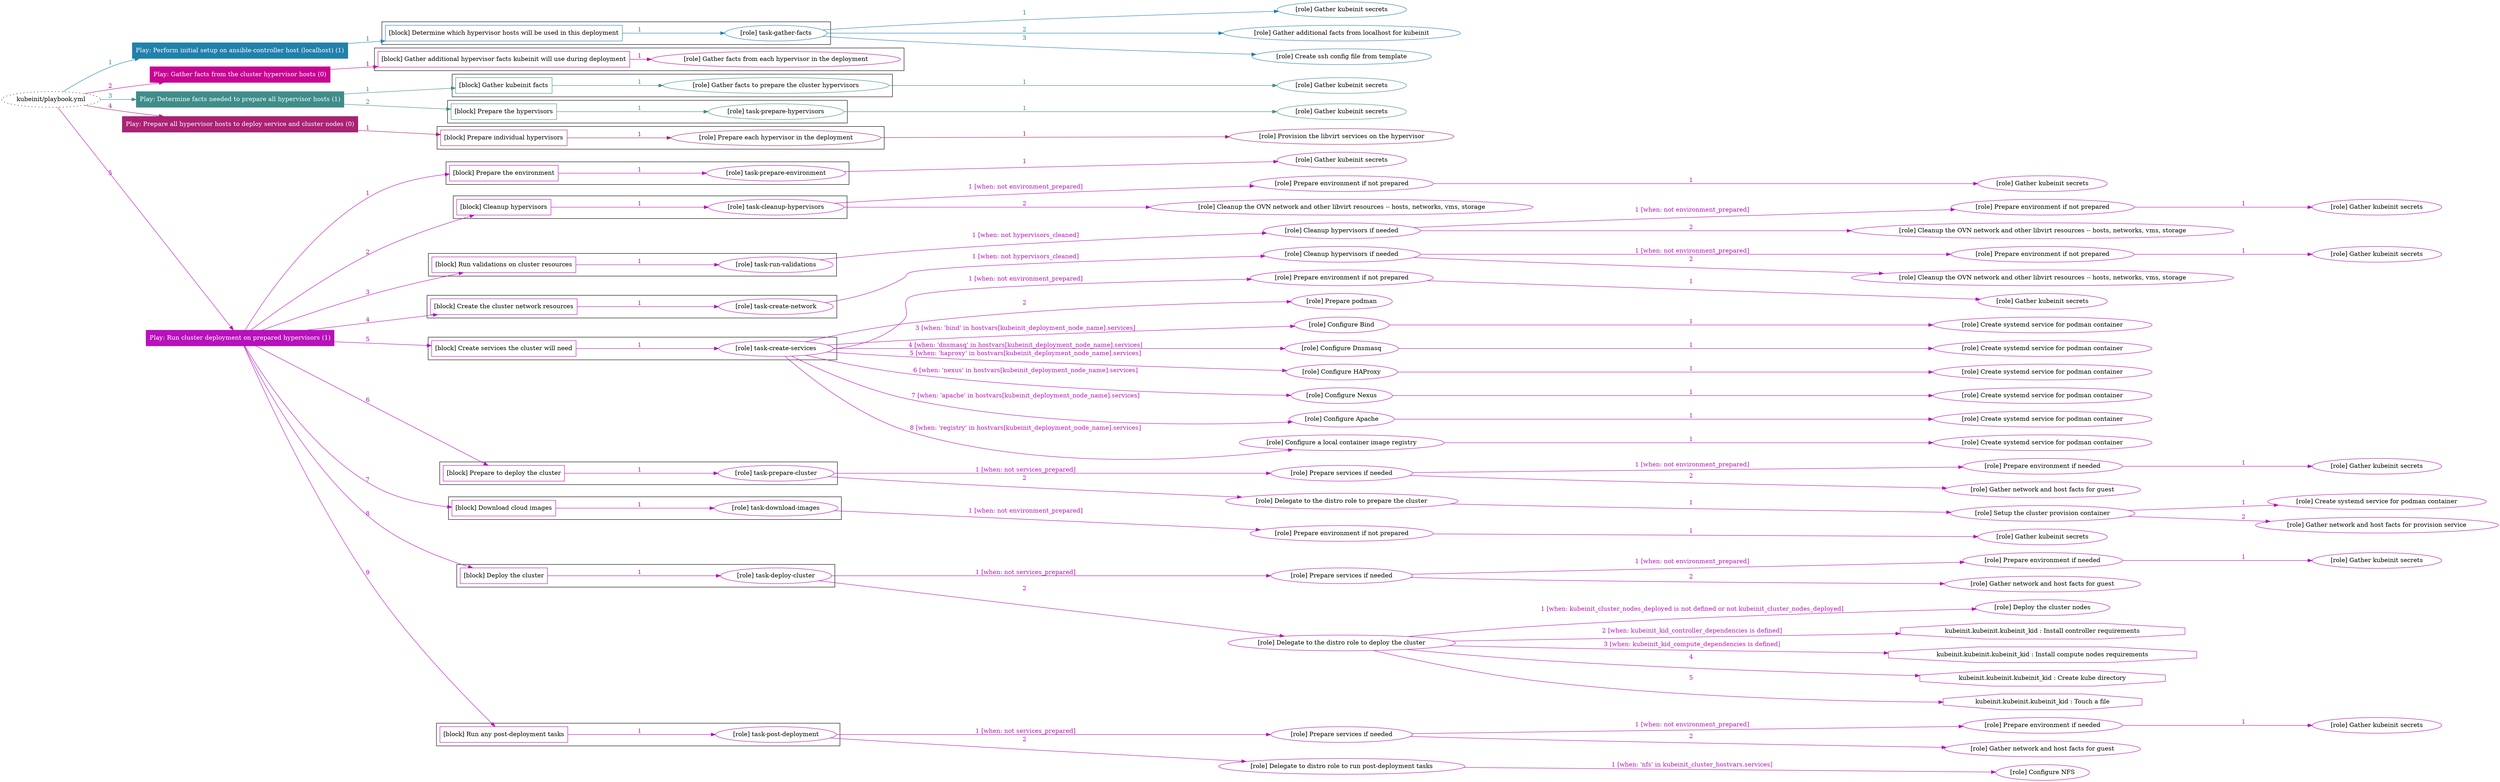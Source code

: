 digraph {
	graph [concentrate=true ordering=in rankdir=LR ratio=fill]
	edge [esep=5 sep=10]
	"kubeinit/playbook.yml" [URL="/home/runner/work/kubeinit/kubeinit/kubeinit/playbook.yml" id=playbook_17248556 style=dotted]
	play_5c889e20 [label="Play: Perform initial setup on ansible-controller host (localhost) (1)" URL="/home/runner/work/kubeinit/kubeinit/kubeinit/playbook.yml" color="#2181ab" fontcolor="#ffffff" id=play_5c889e20 shape=box style=filled tooltip=localhost]
	"kubeinit/playbook.yml" -> play_5c889e20 [label="1 " color="#2181ab" fontcolor="#2181ab" id=edge_048d59be labeltooltip="1 " tooltip="1 "]
	subgraph "Gather kubeinit secrets" {
		role_9f8eea5d [label="[role] Gather kubeinit secrets" URL="/home/runner/.ansible/collections/ansible_collections/kubeinit/kubeinit/roles/kubeinit_prepare/tasks/build_hypervisors_group.yml" color="#2181ab" id=role_9f8eea5d tooltip="Gather kubeinit secrets"]
	}
	subgraph "Gather additional facts from localhost for kubeinit" {
		role_3b0a0cab [label="[role] Gather additional facts from localhost for kubeinit" URL="/home/runner/.ansible/collections/ansible_collections/kubeinit/kubeinit/roles/kubeinit_prepare/tasks/build_hypervisors_group.yml" color="#2181ab" id=role_3b0a0cab tooltip="Gather additional facts from localhost for kubeinit"]
	}
	subgraph "Create ssh config file from template" {
		role_838ec486 [label="[role] Create ssh config file from template" URL="/home/runner/.ansible/collections/ansible_collections/kubeinit/kubeinit/roles/kubeinit_prepare/tasks/build_hypervisors_group.yml" color="#2181ab" id=role_838ec486 tooltip="Create ssh config file from template"]
	}
	subgraph "task-gather-facts" {
		role_e153874f [label="[role] task-gather-facts" URL="/home/runner/work/kubeinit/kubeinit/kubeinit/playbook.yml" color="#2181ab" id=role_e153874f tooltip="task-gather-facts"]
		role_e153874f -> role_9f8eea5d [label="1 " color="#2181ab" fontcolor="#2181ab" id=edge_01d42e89 labeltooltip="1 " tooltip="1 "]
		role_e153874f -> role_3b0a0cab [label="2 " color="#2181ab" fontcolor="#2181ab" id=edge_646fa321 labeltooltip="2 " tooltip="2 "]
		role_e153874f -> role_838ec486 [label="3 " color="#2181ab" fontcolor="#2181ab" id=edge_1c5ed436 labeltooltip="3 " tooltip="3 "]
	}
	subgraph "Play: Perform initial setup on ansible-controller host (localhost) (1)" {
		play_5c889e20 -> block_8d0ca1f2 [label=1 color="#2181ab" fontcolor="#2181ab" id=edge_264032c1 labeltooltip=1 tooltip=1]
		subgraph cluster_block_8d0ca1f2 {
			block_8d0ca1f2 [label="[block] Determine which hypervisor hosts will be used in this deployment" URL="/home/runner/work/kubeinit/kubeinit/kubeinit/playbook.yml" color="#2181ab" id=block_8d0ca1f2 labeltooltip="Determine which hypervisor hosts will be used in this deployment" shape=box tooltip="Determine which hypervisor hosts will be used in this deployment"]
			block_8d0ca1f2 -> role_e153874f [label="1 " color="#2181ab" fontcolor="#2181ab" id=edge_fd037003 labeltooltip="1 " tooltip="1 "]
		}
	}
	play_4aa016e5 [label="Play: Gather facts from the cluster hypervisor hosts (0)" URL="/home/runner/work/kubeinit/kubeinit/kubeinit/playbook.yml" color="#c70593" fontcolor="#ffffff" id=play_4aa016e5 shape=box style=filled tooltip="Play: Gather facts from the cluster hypervisor hosts (0)"]
	"kubeinit/playbook.yml" -> play_4aa016e5 [label="2 " color="#c70593" fontcolor="#c70593" id=edge_d0849b74 labeltooltip="2 " tooltip="2 "]
	subgraph "Gather facts from each hypervisor in the deployment" {
		role_3effd3f3 [label="[role] Gather facts from each hypervisor in the deployment" URL="/home/runner/work/kubeinit/kubeinit/kubeinit/playbook.yml" color="#c70593" id=role_3effd3f3 tooltip="Gather facts from each hypervisor in the deployment"]
	}
	subgraph "Play: Gather facts from the cluster hypervisor hosts (0)" {
		play_4aa016e5 -> block_8d43a4a9 [label=1 color="#c70593" fontcolor="#c70593" id=edge_af6d44fb labeltooltip=1 tooltip=1]
		subgraph cluster_block_8d43a4a9 {
			block_8d43a4a9 [label="[block] Gather additional hypervisor facts kubeinit will use during deployment" URL="/home/runner/work/kubeinit/kubeinit/kubeinit/playbook.yml" color="#c70593" id=block_8d43a4a9 labeltooltip="Gather additional hypervisor facts kubeinit will use during deployment" shape=box tooltip="Gather additional hypervisor facts kubeinit will use during deployment"]
			block_8d43a4a9 -> role_3effd3f3 [label="1 " color="#c70593" fontcolor="#c70593" id=edge_06251fc2 labeltooltip="1 " tooltip="1 "]
		}
	}
	play_ea3e1c84 [label="Play: Determine facts needed to prepare all hypervisor hosts (1)" URL="/home/runner/work/kubeinit/kubeinit/kubeinit/playbook.yml" color="#3f8d8a" fontcolor="#ffffff" id=play_ea3e1c84 shape=box style=filled tooltip=localhost]
	"kubeinit/playbook.yml" -> play_ea3e1c84 [label="3 " color="#3f8d8a" fontcolor="#3f8d8a" id=edge_41bc33dd labeltooltip="3 " tooltip="3 "]
	subgraph "Gather kubeinit secrets" {
		role_a3f6e3f3 [label="[role] Gather kubeinit secrets" URL="/home/runner/.ansible/collections/ansible_collections/kubeinit/kubeinit/roles/kubeinit_prepare/tasks/gather_kubeinit_facts.yml" color="#3f8d8a" id=role_a3f6e3f3 tooltip="Gather kubeinit secrets"]
	}
	subgraph "Gather facts to prepare the cluster hypervisors" {
		role_fda09c94 [label="[role] Gather facts to prepare the cluster hypervisors" URL="/home/runner/work/kubeinit/kubeinit/kubeinit/playbook.yml" color="#3f8d8a" id=role_fda09c94 tooltip="Gather facts to prepare the cluster hypervisors"]
		role_fda09c94 -> role_a3f6e3f3 [label="1 " color="#3f8d8a" fontcolor="#3f8d8a" id=edge_5d21ade1 labeltooltip="1 " tooltip="1 "]
	}
	subgraph "Gather kubeinit secrets" {
		role_21fe2476 [label="[role] Gather kubeinit secrets" URL="/home/runner/.ansible/collections/ansible_collections/kubeinit/kubeinit/roles/kubeinit_prepare/tasks/gather_kubeinit_facts.yml" color="#3f8d8a" id=role_21fe2476 tooltip="Gather kubeinit secrets"]
	}
	subgraph "task-prepare-hypervisors" {
		role_8f883e5d [label="[role] task-prepare-hypervisors" URL="/home/runner/work/kubeinit/kubeinit/kubeinit/playbook.yml" color="#3f8d8a" id=role_8f883e5d tooltip="task-prepare-hypervisors"]
		role_8f883e5d -> role_21fe2476 [label="1 " color="#3f8d8a" fontcolor="#3f8d8a" id=edge_538bdd2e labeltooltip="1 " tooltip="1 "]
	}
	subgraph "Play: Determine facts needed to prepare all hypervisor hosts (1)" {
		play_ea3e1c84 -> block_888ff8a8 [label=1 color="#3f8d8a" fontcolor="#3f8d8a" id=edge_b1936a70 labeltooltip=1 tooltip=1]
		subgraph cluster_block_888ff8a8 {
			block_888ff8a8 [label="[block] Gather kubeinit facts" URL="/home/runner/work/kubeinit/kubeinit/kubeinit/playbook.yml" color="#3f8d8a" id=block_888ff8a8 labeltooltip="Gather kubeinit facts" shape=box tooltip="Gather kubeinit facts"]
			block_888ff8a8 -> role_fda09c94 [label="1 " color="#3f8d8a" fontcolor="#3f8d8a" id=edge_49b93ad1 labeltooltip="1 " tooltip="1 "]
		}
		play_ea3e1c84 -> block_4f473439 [label=2 color="#3f8d8a" fontcolor="#3f8d8a" id=edge_fe0ca4c6 labeltooltip=2 tooltip=2]
		subgraph cluster_block_4f473439 {
			block_4f473439 [label="[block] Prepare the hypervisors" URL="/home/runner/work/kubeinit/kubeinit/kubeinit/playbook.yml" color="#3f8d8a" id=block_4f473439 labeltooltip="Prepare the hypervisors" shape=box tooltip="Prepare the hypervisors"]
			block_4f473439 -> role_8f883e5d [label="1 " color="#3f8d8a" fontcolor="#3f8d8a" id=edge_24227abe labeltooltip="1 " tooltip="1 "]
		}
	}
	play_85d354bc [label="Play: Prepare all hypervisor hosts to deploy service and cluster nodes (0)" URL="/home/runner/work/kubeinit/kubeinit/kubeinit/playbook.yml" color="#aa2274" fontcolor="#ffffff" id=play_85d354bc shape=box style=filled tooltip="Play: Prepare all hypervisor hosts to deploy service and cluster nodes (0)"]
	"kubeinit/playbook.yml" -> play_85d354bc [label="4 " color="#aa2274" fontcolor="#aa2274" id=edge_a4da0857 labeltooltip="4 " tooltip="4 "]
	subgraph "Provision the libvirt services on the hypervisor" {
		role_da12a42a [label="[role] Provision the libvirt services on the hypervisor" URL="/home/runner/.ansible/collections/ansible_collections/kubeinit/kubeinit/roles/kubeinit_prepare/tasks/prepare_hypervisor.yml" color="#aa2274" id=role_da12a42a tooltip="Provision the libvirt services on the hypervisor"]
	}
	subgraph "Prepare each hypervisor in the deployment" {
		role_db55a465 [label="[role] Prepare each hypervisor in the deployment" URL="/home/runner/work/kubeinit/kubeinit/kubeinit/playbook.yml" color="#aa2274" id=role_db55a465 tooltip="Prepare each hypervisor in the deployment"]
		role_db55a465 -> role_da12a42a [label="1 " color="#aa2274" fontcolor="#aa2274" id=edge_55453500 labeltooltip="1 " tooltip="1 "]
	}
	subgraph "Play: Prepare all hypervisor hosts to deploy service and cluster nodes (0)" {
		play_85d354bc -> block_11e28d8f [label=1 color="#aa2274" fontcolor="#aa2274" id=edge_32adfb74 labeltooltip=1 tooltip=1]
		subgraph cluster_block_11e28d8f {
			block_11e28d8f [label="[block] Prepare individual hypervisors" URL="/home/runner/work/kubeinit/kubeinit/kubeinit/playbook.yml" color="#aa2274" id=block_11e28d8f labeltooltip="Prepare individual hypervisors" shape=box tooltip="Prepare individual hypervisors"]
			block_11e28d8f -> role_db55a465 [label="1 " color="#aa2274" fontcolor="#aa2274" id=edge_65d627a0 labeltooltip="1 " tooltip="1 "]
		}
	}
	play_f22af333 [label="Play: Run cluster deployment on prepared hypervisors (1)" URL="/home/runner/work/kubeinit/kubeinit/kubeinit/playbook.yml" color="#b711bb" fontcolor="#ffffff" id=play_f22af333 shape=box style=filled tooltip=localhost]
	"kubeinit/playbook.yml" -> play_f22af333 [label="5 " color="#b711bb" fontcolor="#b711bb" id=edge_685e147b labeltooltip="5 " tooltip="5 "]
	subgraph "Gather kubeinit secrets" {
		role_597ecfa4 [label="[role] Gather kubeinit secrets" URL="/home/runner/.ansible/collections/ansible_collections/kubeinit/kubeinit/roles/kubeinit_prepare/tasks/gather_kubeinit_facts.yml" color="#b711bb" id=role_597ecfa4 tooltip="Gather kubeinit secrets"]
	}
	subgraph "task-prepare-environment" {
		role_6e4a60d8 [label="[role] task-prepare-environment" URL="/home/runner/work/kubeinit/kubeinit/kubeinit/playbook.yml" color="#b711bb" id=role_6e4a60d8 tooltip="task-prepare-environment"]
		role_6e4a60d8 -> role_597ecfa4 [label="1 " color="#b711bb" fontcolor="#b711bb" id=edge_c98cab5a labeltooltip="1 " tooltip="1 "]
	}
	subgraph "Gather kubeinit secrets" {
		role_db98678f [label="[role] Gather kubeinit secrets" URL="/home/runner/.ansible/collections/ansible_collections/kubeinit/kubeinit/roles/kubeinit_prepare/tasks/gather_kubeinit_facts.yml" color="#b711bb" id=role_db98678f tooltip="Gather kubeinit secrets"]
	}
	subgraph "Prepare environment if not prepared" {
		role_59a9ed60 [label="[role] Prepare environment if not prepared" URL="/home/runner/.ansible/collections/ansible_collections/kubeinit/kubeinit/roles/kubeinit_prepare/tasks/cleanup_hypervisors.yml" color="#b711bb" id=role_59a9ed60 tooltip="Prepare environment if not prepared"]
		role_59a9ed60 -> role_db98678f [label="1 " color="#b711bb" fontcolor="#b711bb" id=edge_61a90349 labeltooltip="1 " tooltip="1 "]
	}
	subgraph "Cleanup the OVN network and other libvirt resources -- hosts, networks, vms, storage" {
		role_17c9abcf [label="[role] Cleanup the OVN network and other libvirt resources -- hosts, networks, vms, storage" URL="/home/runner/.ansible/collections/ansible_collections/kubeinit/kubeinit/roles/kubeinit_prepare/tasks/cleanup_hypervisors.yml" color="#b711bb" id=role_17c9abcf tooltip="Cleanup the OVN network and other libvirt resources -- hosts, networks, vms, storage"]
	}
	subgraph "task-cleanup-hypervisors" {
		role_cb3f6d6d [label="[role] task-cleanup-hypervisors" URL="/home/runner/work/kubeinit/kubeinit/kubeinit/playbook.yml" color="#b711bb" id=role_cb3f6d6d tooltip="task-cleanup-hypervisors"]
		role_cb3f6d6d -> role_59a9ed60 [label="1 [when: not environment_prepared]" color="#b711bb" fontcolor="#b711bb" id=edge_c921daf9 labeltooltip="1 [when: not environment_prepared]" tooltip="1 [when: not environment_prepared]"]
		role_cb3f6d6d -> role_17c9abcf [label="2 " color="#b711bb" fontcolor="#b711bb" id=edge_fd6c1ce4 labeltooltip="2 " tooltip="2 "]
	}
	subgraph "Gather kubeinit secrets" {
		role_f83eccc9 [label="[role] Gather kubeinit secrets" URL="/home/runner/.ansible/collections/ansible_collections/kubeinit/kubeinit/roles/kubeinit_prepare/tasks/gather_kubeinit_facts.yml" color="#b711bb" id=role_f83eccc9 tooltip="Gather kubeinit secrets"]
	}
	subgraph "Prepare environment if not prepared" {
		role_769311b8 [label="[role] Prepare environment if not prepared" URL="/home/runner/.ansible/collections/ansible_collections/kubeinit/kubeinit/roles/kubeinit_prepare/tasks/cleanup_hypervisors.yml" color="#b711bb" id=role_769311b8 tooltip="Prepare environment if not prepared"]
		role_769311b8 -> role_f83eccc9 [label="1 " color="#b711bb" fontcolor="#b711bb" id=edge_914550bb labeltooltip="1 " tooltip="1 "]
	}
	subgraph "Cleanup the OVN network and other libvirt resources -- hosts, networks, vms, storage" {
		role_0916b530 [label="[role] Cleanup the OVN network and other libvirt resources -- hosts, networks, vms, storage" URL="/home/runner/.ansible/collections/ansible_collections/kubeinit/kubeinit/roles/kubeinit_prepare/tasks/cleanup_hypervisors.yml" color="#b711bb" id=role_0916b530 tooltip="Cleanup the OVN network and other libvirt resources -- hosts, networks, vms, storage"]
	}
	subgraph "Cleanup hypervisors if needed" {
		role_604d97ca [label="[role] Cleanup hypervisors if needed" URL="/home/runner/.ansible/collections/ansible_collections/kubeinit/kubeinit/roles/kubeinit_validations/tasks/main.yml" color="#b711bb" id=role_604d97ca tooltip="Cleanup hypervisors if needed"]
		role_604d97ca -> role_769311b8 [label="1 [when: not environment_prepared]" color="#b711bb" fontcolor="#b711bb" id=edge_d9ca5724 labeltooltip="1 [when: not environment_prepared]" tooltip="1 [when: not environment_prepared]"]
		role_604d97ca -> role_0916b530 [label="2 " color="#b711bb" fontcolor="#b711bb" id=edge_7f1a43e7 labeltooltip="2 " tooltip="2 "]
	}
	subgraph "task-run-validations" {
		role_d3919e1c [label="[role] task-run-validations" URL="/home/runner/work/kubeinit/kubeinit/kubeinit/playbook.yml" color="#b711bb" id=role_d3919e1c tooltip="task-run-validations"]
		role_d3919e1c -> role_604d97ca [label="1 [when: not hypervisors_cleaned]" color="#b711bb" fontcolor="#b711bb" id=edge_49cc9b5c labeltooltip="1 [when: not hypervisors_cleaned]" tooltip="1 [when: not hypervisors_cleaned]"]
	}
	subgraph "Gather kubeinit secrets" {
		role_a980d265 [label="[role] Gather kubeinit secrets" URL="/home/runner/.ansible/collections/ansible_collections/kubeinit/kubeinit/roles/kubeinit_prepare/tasks/gather_kubeinit_facts.yml" color="#b711bb" id=role_a980d265 tooltip="Gather kubeinit secrets"]
	}
	subgraph "Prepare environment if not prepared" {
		role_54650fce [label="[role] Prepare environment if not prepared" URL="/home/runner/.ansible/collections/ansible_collections/kubeinit/kubeinit/roles/kubeinit_prepare/tasks/cleanup_hypervisors.yml" color="#b711bb" id=role_54650fce tooltip="Prepare environment if not prepared"]
		role_54650fce -> role_a980d265 [label="1 " color="#b711bb" fontcolor="#b711bb" id=edge_3d896352 labeltooltip="1 " tooltip="1 "]
	}
	subgraph "Cleanup the OVN network and other libvirt resources -- hosts, networks, vms, storage" {
		role_80967226 [label="[role] Cleanup the OVN network and other libvirt resources -- hosts, networks, vms, storage" URL="/home/runner/.ansible/collections/ansible_collections/kubeinit/kubeinit/roles/kubeinit_prepare/tasks/cleanup_hypervisors.yml" color="#b711bb" id=role_80967226 tooltip="Cleanup the OVN network and other libvirt resources -- hosts, networks, vms, storage"]
	}
	subgraph "Cleanup hypervisors if needed" {
		role_c5355d92 [label="[role] Cleanup hypervisors if needed" URL="/home/runner/.ansible/collections/ansible_collections/kubeinit/kubeinit/roles/kubeinit_libvirt/tasks/create_network.yml" color="#b711bb" id=role_c5355d92 tooltip="Cleanup hypervisors if needed"]
		role_c5355d92 -> role_54650fce [label="1 [when: not environment_prepared]" color="#b711bb" fontcolor="#b711bb" id=edge_3433de08 labeltooltip="1 [when: not environment_prepared]" tooltip="1 [when: not environment_prepared]"]
		role_c5355d92 -> role_80967226 [label="2 " color="#b711bb" fontcolor="#b711bb" id=edge_62d4f51f labeltooltip="2 " tooltip="2 "]
	}
	subgraph "task-create-network" {
		role_e8f062e1 [label="[role] task-create-network" URL="/home/runner/work/kubeinit/kubeinit/kubeinit/playbook.yml" color="#b711bb" id=role_e8f062e1 tooltip="task-create-network"]
		role_e8f062e1 -> role_c5355d92 [label="1 [when: not hypervisors_cleaned]" color="#b711bb" fontcolor="#b711bb" id=edge_8812f34d labeltooltip="1 [when: not hypervisors_cleaned]" tooltip="1 [when: not hypervisors_cleaned]"]
	}
	subgraph "Gather kubeinit secrets" {
		role_65fbc198 [label="[role] Gather kubeinit secrets" URL="/home/runner/.ansible/collections/ansible_collections/kubeinit/kubeinit/roles/kubeinit_prepare/tasks/gather_kubeinit_facts.yml" color="#b711bb" id=role_65fbc198 tooltip="Gather kubeinit secrets"]
	}
	subgraph "Prepare environment if not prepared" {
		role_0a91a2ed [label="[role] Prepare environment if not prepared" URL="/home/runner/.ansible/collections/ansible_collections/kubeinit/kubeinit/roles/kubeinit_services/tasks/main.yml" color="#b711bb" id=role_0a91a2ed tooltip="Prepare environment if not prepared"]
		role_0a91a2ed -> role_65fbc198 [label="1 " color="#b711bb" fontcolor="#b711bb" id=edge_1921d589 labeltooltip="1 " tooltip="1 "]
	}
	subgraph "Prepare podman" {
		role_1a26dc2c [label="[role] Prepare podman" URL="/home/runner/.ansible/collections/ansible_collections/kubeinit/kubeinit/roles/kubeinit_services/tasks/00_create_service_pod.yml" color="#b711bb" id=role_1a26dc2c tooltip="Prepare podman"]
	}
	subgraph "Create systemd service for podman container" {
		role_c6dbf396 [label="[role] Create systemd service for podman container" URL="/home/runner/.ansible/collections/ansible_collections/kubeinit/kubeinit/roles/kubeinit_bind/tasks/main.yml" color="#b711bb" id=role_c6dbf396 tooltip="Create systemd service for podman container"]
	}
	subgraph "Configure Bind" {
		role_72aec7ee [label="[role] Configure Bind" URL="/home/runner/.ansible/collections/ansible_collections/kubeinit/kubeinit/roles/kubeinit_services/tasks/start_services_containers.yml" color="#b711bb" id=role_72aec7ee tooltip="Configure Bind"]
		role_72aec7ee -> role_c6dbf396 [label="1 " color="#b711bb" fontcolor="#b711bb" id=edge_a9be0056 labeltooltip="1 " tooltip="1 "]
	}
	subgraph "Create systemd service for podman container" {
		role_e27974d5 [label="[role] Create systemd service for podman container" URL="/home/runner/.ansible/collections/ansible_collections/kubeinit/kubeinit/roles/kubeinit_dnsmasq/tasks/main.yml" color="#b711bb" id=role_e27974d5 tooltip="Create systemd service for podman container"]
	}
	subgraph "Configure Dnsmasq" {
		role_bd40b714 [label="[role] Configure Dnsmasq" URL="/home/runner/.ansible/collections/ansible_collections/kubeinit/kubeinit/roles/kubeinit_services/tasks/start_services_containers.yml" color="#b711bb" id=role_bd40b714 tooltip="Configure Dnsmasq"]
		role_bd40b714 -> role_e27974d5 [label="1 " color="#b711bb" fontcolor="#b711bb" id=edge_4839115f labeltooltip="1 " tooltip="1 "]
	}
	subgraph "Create systemd service for podman container" {
		role_d2dd7f76 [label="[role] Create systemd service for podman container" URL="/home/runner/.ansible/collections/ansible_collections/kubeinit/kubeinit/roles/kubeinit_haproxy/tasks/main.yml" color="#b711bb" id=role_d2dd7f76 tooltip="Create systemd service for podman container"]
	}
	subgraph "Configure HAProxy" {
		role_023df8f6 [label="[role] Configure HAProxy" URL="/home/runner/.ansible/collections/ansible_collections/kubeinit/kubeinit/roles/kubeinit_services/tasks/start_services_containers.yml" color="#b711bb" id=role_023df8f6 tooltip="Configure HAProxy"]
		role_023df8f6 -> role_d2dd7f76 [label="1 " color="#b711bb" fontcolor="#b711bb" id=edge_f2f169fd labeltooltip="1 " tooltip="1 "]
	}
	subgraph "Create systemd service for podman container" {
		role_779ee1c1 [label="[role] Create systemd service for podman container" URL="/home/runner/.ansible/collections/ansible_collections/kubeinit/kubeinit/roles/kubeinit_nexus/tasks/main.yml" color="#b711bb" id=role_779ee1c1 tooltip="Create systemd service for podman container"]
	}
	subgraph "Configure Nexus" {
		role_1d2c83ad [label="[role] Configure Nexus" URL="/home/runner/.ansible/collections/ansible_collections/kubeinit/kubeinit/roles/kubeinit_services/tasks/start_services_containers.yml" color="#b711bb" id=role_1d2c83ad tooltip="Configure Nexus"]
		role_1d2c83ad -> role_779ee1c1 [label="1 " color="#b711bb" fontcolor="#b711bb" id=edge_0867930c labeltooltip="1 " tooltip="1 "]
	}
	subgraph "Create systemd service for podman container" {
		role_9602dab9 [label="[role] Create systemd service for podman container" URL="/home/runner/.ansible/collections/ansible_collections/kubeinit/kubeinit/roles/kubeinit_apache/tasks/main.yml" color="#b711bb" id=role_9602dab9 tooltip="Create systemd service for podman container"]
	}
	subgraph "Configure Apache" {
		role_4279492c [label="[role] Configure Apache" URL="/home/runner/.ansible/collections/ansible_collections/kubeinit/kubeinit/roles/kubeinit_services/tasks/start_services_containers.yml" color="#b711bb" id=role_4279492c tooltip="Configure Apache"]
		role_4279492c -> role_9602dab9 [label="1 " color="#b711bb" fontcolor="#b711bb" id=edge_3174c046 labeltooltip="1 " tooltip="1 "]
	}
	subgraph "Create systemd service for podman container" {
		role_3aa8d855 [label="[role] Create systemd service for podman container" URL="/home/runner/.ansible/collections/ansible_collections/kubeinit/kubeinit/roles/kubeinit_registry/tasks/main.yml" color="#b711bb" id=role_3aa8d855 tooltip="Create systemd service for podman container"]
	}
	subgraph "Configure a local container image registry" {
		role_714b8f73 [label="[role] Configure a local container image registry" URL="/home/runner/.ansible/collections/ansible_collections/kubeinit/kubeinit/roles/kubeinit_services/tasks/start_services_containers.yml" color="#b711bb" id=role_714b8f73 tooltip="Configure a local container image registry"]
		role_714b8f73 -> role_3aa8d855 [label="1 " color="#b711bb" fontcolor="#b711bb" id=edge_1c3c2248 labeltooltip="1 " tooltip="1 "]
	}
	subgraph "task-create-services" {
		role_20343fd9 [label="[role] task-create-services" URL="/home/runner/work/kubeinit/kubeinit/kubeinit/playbook.yml" color="#b711bb" id=role_20343fd9 tooltip="task-create-services"]
		role_20343fd9 -> role_0a91a2ed [label="1 [when: not environment_prepared]" color="#b711bb" fontcolor="#b711bb" id=edge_80c5a0e7 labeltooltip="1 [when: not environment_prepared]" tooltip="1 [when: not environment_prepared]"]
		role_20343fd9 -> role_1a26dc2c [label="2 " color="#b711bb" fontcolor="#b711bb" id=edge_44626d13 labeltooltip="2 " tooltip="2 "]
		role_20343fd9 -> role_72aec7ee [label="3 [when: 'bind' in hostvars[kubeinit_deployment_node_name].services]" color="#b711bb" fontcolor="#b711bb" id=edge_4d46dd8f labeltooltip="3 [when: 'bind' in hostvars[kubeinit_deployment_node_name].services]" tooltip="3 [when: 'bind' in hostvars[kubeinit_deployment_node_name].services]"]
		role_20343fd9 -> role_bd40b714 [label="4 [when: 'dnsmasq' in hostvars[kubeinit_deployment_node_name].services]" color="#b711bb" fontcolor="#b711bb" id=edge_d2138910 labeltooltip="4 [when: 'dnsmasq' in hostvars[kubeinit_deployment_node_name].services]" tooltip="4 [when: 'dnsmasq' in hostvars[kubeinit_deployment_node_name].services]"]
		role_20343fd9 -> role_023df8f6 [label="5 [when: 'haproxy' in hostvars[kubeinit_deployment_node_name].services]" color="#b711bb" fontcolor="#b711bb" id=edge_429260d5 labeltooltip="5 [when: 'haproxy' in hostvars[kubeinit_deployment_node_name].services]" tooltip="5 [when: 'haproxy' in hostvars[kubeinit_deployment_node_name].services]"]
		role_20343fd9 -> role_1d2c83ad [label="6 [when: 'nexus' in hostvars[kubeinit_deployment_node_name].services]" color="#b711bb" fontcolor="#b711bb" id=edge_ff5fd17c labeltooltip="6 [when: 'nexus' in hostvars[kubeinit_deployment_node_name].services]" tooltip="6 [when: 'nexus' in hostvars[kubeinit_deployment_node_name].services]"]
		role_20343fd9 -> role_4279492c [label="7 [when: 'apache' in hostvars[kubeinit_deployment_node_name].services]" color="#b711bb" fontcolor="#b711bb" id=edge_fb84a003 labeltooltip="7 [when: 'apache' in hostvars[kubeinit_deployment_node_name].services]" tooltip="7 [when: 'apache' in hostvars[kubeinit_deployment_node_name].services]"]
		role_20343fd9 -> role_714b8f73 [label="8 [when: 'registry' in hostvars[kubeinit_deployment_node_name].services]" color="#b711bb" fontcolor="#b711bb" id=edge_f507832b labeltooltip="8 [when: 'registry' in hostvars[kubeinit_deployment_node_name].services]" tooltip="8 [when: 'registry' in hostvars[kubeinit_deployment_node_name].services]"]
	}
	subgraph "Gather kubeinit secrets" {
		role_27297977 [label="[role] Gather kubeinit secrets" URL="/home/runner/.ansible/collections/ansible_collections/kubeinit/kubeinit/roles/kubeinit_prepare/tasks/gather_kubeinit_facts.yml" color="#b711bb" id=role_27297977 tooltip="Gather kubeinit secrets"]
	}
	subgraph "Prepare environment if needed" {
		role_0dff823c [label="[role] Prepare environment if needed" URL="/home/runner/.ansible/collections/ansible_collections/kubeinit/kubeinit/roles/kubeinit_services/tasks/prepare_services.yml" color="#b711bb" id=role_0dff823c tooltip="Prepare environment if needed"]
		role_0dff823c -> role_27297977 [label="1 " color="#b711bb" fontcolor="#b711bb" id=edge_4011892c labeltooltip="1 " tooltip="1 "]
	}
	subgraph "Gather network and host facts for guest" {
		role_93f6abeb [label="[role] Gather network and host facts for guest" URL="/home/runner/.ansible/collections/ansible_collections/kubeinit/kubeinit/roles/kubeinit_services/tasks/prepare_services.yml" color="#b711bb" id=role_93f6abeb tooltip="Gather network and host facts for guest"]
	}
	subgraph "Prepare services if needed" {
		role_e91ea108 [label="[role] Prepare services if needed" URL="/home/runner/.ansible/collections/ansible_collections/kubeinit/kubeinit/roles/kubeinit_prepare/tasks/prepare_cluster.yml" color="#b711bb" id=role_e91ea108 tooltip="Prepare services if needed"]
		role_e91ea108 -> role_0dff823c [label="1 [when: not environment_prepared]" color="#b711bb" fontcolor="#b711bb" id=edge_c9fd5f2e labeltooltip="1 [when: not environment_prepared]" tooltip="1 [when: not environment_prepared]"]
		role_e91ea108 -> role_93f6abeb [label="2 " color="#b711bb" fontcolor="#b711bb" id=edge_bace5419 labeltooltip="2 " tooltip="2 "]
	}
	subgraph "Create systemd service for podman container" {
		role_d4b4d94c [label="[role] Create systemd service for podman container" URL="/home/runner/.ansible/collections/ansible_collections/kubeinit/kubeinit/roles/kubeinit_services/tasks/create_provision_container.yml" color="#b711bb" id=role_d4b4d94c tooltip="Create systemd service for podman container"]
	}
	subgraph "Gather network and host facts for provision service" {
		role_ff5511e9 [label="[role] Gather network and host facts for provision service" URL="/home/runner/.ansible/collections/ansible_collections/kubeinit/kubeinit/roles/kubeinit_services/tasks/create_provision_container.yml" color="#b711bb" id=role_ff5511e9 tooltip="Gather network and host facts for provision service"]
	}
	subgraph "Setup the cluster provision container" {
		role_bbb03df2 [label="[role] Setup the cluster provision container" URL="/home/runner/.ansible/collections/ansible_collections/kubeinit/kubeinit/roles/kubeinit_kid/tasks/prepare_cluster.yml" color="#b711bb" id=role_bbb03df2 tooltip="Setup the cluster provision container"]
		role_bbb03df2 -> role_d4b4d94c [label="1 " color="#b711bb" fontcolor="#b711bb" id=edge_7e6dc9d0 labeltooltip="1 " tooltip="1 "]
		role_bbb03df2 -> role_ff5511e9 [label="2 " color="#b711bb" fontcolor="#b711bb" id=edge_6817cec9 labeltooltip="2 " tooltip="2 "]
	}
	subgraph "Delegate to the distro role to prepare the cluster" {
		role_b3601cbf [label="[role] Delegate to the distro role to prepare the cluster" URL="/home/runner/.ansible/collections/ansible_collections/kubeinit/kubeinit/roles/kubeinit_prepare/tasks/prepare_cluster.yml" color="#b711bb" id=role_b3601cbf tooltip="Delegate to the distro role to prepare the cluster"]
		role_b3601cbf -> role_bbb03df2 [label="1 " color="#b711bb" fontcolor="#b711bb" id=edge_32da8595 labeltooltip="1 " tooltip="1 "]
	}
	subgraph "task-prepare-cluster" {
		role_c46070f6 [label="[role] task-prepare-cluster" URL="/home/runner/work/kubeinit/kubeinit/kubeinit/playbook.yml" color="#b711bb" id=role_c46070f6 tooltip="task-prepare-cluster"]
		role_c46070f6 -> role_e91ea108 [label="1 [when: not services_prepared]" color="#b711bb" fontcolor="#b711bb" id=edge_1cedae8d labeltooltip="1 [when: not services_prepared]" tooltip="1 [when: not services_prepared]"]
		role_c46070f6 -> role_b3601cbf [label="2 " color="#b711bb" fontcolor="#b711bb" id=edge_5de3a4f2 labeltooltip="2 " tooltip="2 "]
	}
	subgraph "Gather kubeinit secrets" {
		role_c0899cda [label="[role] Gather kubeinit secrets" URL="/home/runner/.ansible/collections/ansible_collections/kubeinit/kubeinit/roles/kubeinit_prepare/tasks/gather_kubeinit_facts.yml" color="#b711bb" id=role_c0899cda tooltip="Gather kubeinit secrets"]
	}
	subgraph "Prepare environment if not prepared" {
		role_b7b1e621 [label="[role] Prepare environment if not prepared" URL="/home/runner/.ansible/collections/ansible_collections/kubeinit/kubeinit/roles/kubeinit_libvirt/tasks/download_cloud_images.yml" color="#b711bb" id=role_b7b1e621 tooltip="Prepare environment if not prepared"]
		role_b7b1e621 -> role_c0899cda [label="1 " color="#b711bb" fontcolor="#b711bb" id=edge_ec294a28 labeltooltip="1 " tooltip="1 "]
	}
	subgraph "task-download-images" {
		role_810799e4 [label="[role] task-download-images" URL="/home/runner/work/kubeinit/kubeinit/kubeinit/playbook.yml" color="#b711bb" id=role_810799e4 tooltip="task-download-images"]
		role_810799e4 -> role_b7b1e621 [label="1 [when: not environment_prepared]" color="#b711bb" fontcolor="#b711bb" id=edge_c70719c3 labeltooltip="1 [when: not environment_prepared]" tooltip="1 [when: not environment_prepared]"]
	}
	subgraph "Gather kubeinit secrets" {
		role_a63b8349 [label="[role] Gather kubeinit secrets" URL="/home/runner/.ansible/collections/ansible_collections/kubeinit/kubeinit/roles/kubeinit_prepare/tasks/gather_kubeinit_facts.yml" color="#b711bb" id=role_a63b8349 tooltip="Gather kubeinit secrets"]
	}
	subgraph "Prepare environment if needed" {
		role_34cdab98 [label="[role] Prepare environment if needed" URL="/home/runner/.ansible/collections/ansible_collections/kubeinit/kubeinit/roles/kubeinit_services/tasks/prepare_services.yml" color="#b711bb" id=role_34cdab98 tooltip="Prepare environment if needed"]
		role_34cdab98 -> role_a63b8349 [label="1 " color="#b711bb" fontcolor="#b711bb" id=edge_1a478b71 labeltooltip="1 " tooltip="1 "]
	}
	subgraph "Gather network and host facts for guest" {
		role_f9557db1 [label="[role] Gather network and host facts for guest" URL="/home/runner/.ansible/collections/ansible_collections/kubeinit/kubeinit/roles/kubeinit_services/tasks/prepare_services.yml" color="#b711bb" id=role_f9557db1 tooltip="Gather network and host facts for guest"]
	}
	subgraph "Prepare services if needed" {
		role_b7261adc [label="[role] Prepare services if needed" URL="/home/runner/.ansible/collections/ansible_collections/kubeinit/kubeinit/roles/kubeinit_prepare/tasks/deploy_cluster.yml" color="#b711bb" id=role_b7261adc tooltip="Prepare services if needed"]
		role_b7261adc -> role_34cdab98 [label="1 [when: not environment_prepared]" color="#b711bb" fontcolor="#b711bb" id=edge_5c78d301 labeltooltip="1 [when: not environment_prepared]" tooltip="1 [when: not environment_prepared]"]
		role_b7261adc -> role_f9557db1 [label="2 " color="#b711bb" fontcolor="#b711bb" id=edge_a009cfbb labeltooltip="2 " tooltip="2 "]
	}
	subgraph "Deploy the cluster nodes" {
		role_da7ddc83 [label="[role] Deploy the cluster nodes" URL="/home/runner/.ansible/collections/ansible_collections/kubeinit/kubeinit/roles/kubeinit_kid/tasks/main.yml" color="#b711bb" id=role_da7ddc83 tooltip="Deploy the cluster nodes"]
	}
	subgraph "Delegate to the distro role to deploy the cluster" {
		role_a98314b3 [label="[role] Delegate to the distro role to deploy the cluster" URL="/home/runner/.ansible/collections/ansible_collections/kubeinit/kubeinit/roles/kubeinit_prepare/tasks/deploy_cluster.yml" color="#b711bb" id=role_a98314b3 tooltip="Delegate to the distro role to deploy the cluster"]
		role_a98314b3 -> role_da7ddc83 [label="1 [when: kubeinit_cluster_nodes_deployed is not defined or not kubeinit_cluster_nodes_deployed]" color="#b711bb" fontcolor="#b711bb" id=edge_e3a9ce88 labeltooltip="1 [when: kubeinit_cluster_nodes_deployed is not defined or not kubeinit_cluster_nodes_deployed]" tooltip="1 [when: kubeinit_cluster_nodes_deployed is not defined or not kubeinit_cluster_nodes_deployed]"]
		task_d71193ac [label="kubeinit.kubeinit.kubeinit_kid : Install controller requirements" URL="/home/runner/.ansible/collections/ansible_collections/kubeinit/kubeinit/roles/kubeinit_kid/tasks/main.yml" color="#b711bb" id=task_d71193ac shape=octagon tooltip="kubeinit.kubeinit.kubeinit_kid : Install controller requirements"]
		role_a98314b3 -> task_d71193ac [label="2 [when: kubeinit_kid_controller_dependencies is defined]" color="#b711bb" fontcolor="#b711bb" id=edge_652ad234 labeltooltip="2 [when: kubeinit_kid_controller_dependencies is defined]" tooltip="2 [when: kubeinit_kid_controller_dependencies is defined]"]
		task_ce25d39d [label="kubeinit.kubeinit.kubeinit_kid : Install compute nodes requirements" URL="/home/runner/.ansible/collections/ansible_collections/kubeinit/kubeinit/roles/kubeinit_kid/tasks/main.yml" color="#b711bb" id=task_ce25d39d shape=octagon tooltip="kubeinit.kubeinit.kubeinit_kid : Install compute nodes requirements"]
		role_a98314b3 -> task_ce25d39d [label="3 [when: kubeinit_kid_compute_dependencies is defined]" color="#b711bb" fontcolor="#b711bb" id=edge_9a90c1ac labeltooltip="3 [when: kubeinit_kid_compute_dependencies is defined]" tooltip="3 [when: kubeinit_kid_compute_dependencies is defined]"]
		task_5161a7dc [label="kubeinit.kubeinit.kubeinit_kid : Create kube directory" URL="/home/runner/.ansible/collections/ansible_collections/kubeinit/kubeinit/roles/kubeinit_kid/tasks/main.yml" color="#b711bb" id=task_5161a7dc shape=octagon tooltip="kubeinit.kubeinit.kubeinit_kid : Create kube directory"]
		role_a98314b3 -> task_5161a7dc [label="4 " color="#b711bb" fontcolor="#b711bb" id=edge_76fb43d5 labeltooltip="4 " tooltip="4 "]
		task_2b282255 [label="kubeinit.kubeinit.kubeinit_kid : Touch a file" URL="/home/runner/.ansible/collections/ansible_collections/kubeinit/kubeinit/roles/kubeinit_kid/tasks/main.yml" color="#b711bb" id=task_2b282255 shape=octagon tooltip="kubeinit.kubeinit.kubeinit_kid : Touch a file"]
		role_a98314b3 -> task_2b282255 [label="5 " color="#b711bb" fontcolor="#b711bb" id=edge_5e39e1bf labeltooltip="5 " tooltip="5 "]
	}
	subgraph "task-deploy-cluster" {
		role_e437f097 [label="[role] task-deploy-cluster" URL="/home/runner/work/kubeinit/kubeinit/kubeinit/playbook.yml" color="#b711bb" id=role_e437f097 tooltip="task-deploy-cluster"]
		role_e437f097 -> role_b7261adc [label="1 [when: not services_prepared]" color="#b711bb" fontcolor="#b711bb" id=edge_4b0607d0 labeltooltip="1 [when: not services_prepared]" tooltip="1 [when: not services_prepared]"]
		role_e437f097 -> role_a98314b3 [label="2 " color="#b711bb" fontcolor="#b711bb" id=edge_7101a70d labeltooltip="2 " tooltip="2 "]
	}
	subgraph "Gather kubeinit secrets" {
		role_fd1cf20c [label="[role] Gather kubeinit secrets" URL="/home/runner/.ansible/collections/ansible_collections/kubeinit/kubeinit/roles/kubeinit_prepare/tasks/gather_kubeinit_facts.yml" color="#b711bb" id=role_fd1cf20c tooltip="Gather kubeinit secrets"]
	}
	subgraph "Prepare environment if needed" {
		role_f33a2151 [label="[role] Prepare environment if needed" URL="/home/runner/.ansible/collections/ansible_collections/kubeinit/kubeinit/roles/kubeinit_services/tasks/prepare_services.yml" color="#b711bb" id=role_f33a2151 tooltip="Prepare environment if needed"]
		role_f33a2151 -> role_fd1cf20c [label="1 " color="#b711bb" fontcolor="#b711bb" id=edge_1eaac3e1 labeltooltip="1 " tooltip="1 "]
	}
	subgraph "Gather network and host facts for guest" {
		role_4d00997b [label="[role] Gather network and host facts for guest" URL="/home/runner/.ansible/collections/ansible_collections/kubeinit/kubeinit/roles/kubeinit_services/tasks/prepare_services.yml" color="#b711bb" id=role_4d00997b tooltip="Gather network and host facts for guest"]
	}
	subgraph "Prepare services if needed" {
		role_cff79621 [label="[role] Prepare services if needed" URL="/home/runner/.ansible/collections/ansible_collections/kubeinit/kubeinit/roles/kubeinit_prepare/tasks/post_deployment.yml" color="#b711bb" id=role_cff79621 tooltip="Prepare services if needed"]
		role_cff79621 -> role_f33a2151 [label="1 [when: not environment_prepared]" color="#b711bb" fontcolor="#b711bb" id=edge_109c17f9 labeltooltip="1 [when: not environment_prepared]" tooltip="1 [when: not environment_prepared]"]
		role_cff79621 -> role_4d00997b [label="2 " color="#b711bb" fontcolor="#b711bb" id=edge_28bb3f75 labeltooltip="2 " tooltip="2 "]
	}
	subgraph "Configure NFS" {
		role_5081137c [label="[role] Configure NFS" URL="/home/runner/.ansible/collections/ansible_collections/kubeinit/kubeinit/roles/kubeinit_kid/tasks/post_deployment_tasks.yml" color="#b711bb" id=role_5081137c tooltip="Configure NFS"]
	}
	subgraph "Delegate to distro role to run post-deployment tasks" {
		role_81c8f488 [label="[role] Delegate to distro role to run post-deployment tasks" URL="/home/runner/.ansible/collections/ansible_collections/kubeinit/kubeinit/roles/kubeinit_prepare/tasks/post_deployment.yml" color="#b711bb" id=role_81c8f488 tooltip="Delegate to distro role to run post-deployment tasks"]
		role_81c8f488 -> role_5081137c [label="1 [when: 'nfs' in kubeinit_cluster_hostvars.services]" color="#b711bb" fontcolor="#b711bb" id=edge_0dc99047 labeltooltip="1 [when: 'nfs' in kubeinit_cluster_hostvars.services]" tooltip="1 [when: 'nfs' in kubeinit_cluster_hostvars.services]"]
	}
	subgraph "task-post-deployment" {
		role_cda6f85c [label="[role] task-post-deployment" URL="/home/runner/work/kubeinit/kubeinit/kubeinit/playbook.yml" color="#b711bb" id=role_cda6f85c tooltip="task-post-deployment"]
		role_cda6f85c -> role_cff79621 [label="1 [when: not services_prepared]" color="#b711bb" fontcolor="#b711bb" id=edge_1db6973d labeltooltip="1 [when: not services_prepared]" tooltip="1 [when: not services_prepared]"]
		role_cda6f85c -> role_81c8f488 [label="2 " color="#b711bb" fontcolor="#b711bb" id=edge_e387dd16 labeltooltip="2 " tooltip="2 "]
	}
	subgraph "Play: Run cluster deployment on prepared hypervisors (1)" {
		play_f22af333 -> block_8f798a03 [label=1 color="#b711bb" fontcolor="#b711bb" id=edge_0be12efb labeltooltip=1 tooltip=1]
		subgraph cluster_block_8f798a03 {
			block_8f798a03 [label="[block] Prepare the environment" URL="/home/runner/work/kubeinit/kubeinit/kubeinit/playbook.yml" color="#b711bb" id=block_8f798a03 labeltooltip="Prepare the environment" shape=box tooltip="Prepare the environment"]
			block_8f798a03 -> role_6e4a60d8 [label="1 " color="#b711bb" fontcolor="#b711bb" id=edge_3270cf4c labeltooltip="1 " tooltip="1 "]
		}
		play_f22af333 -> block_fd0c7683 [label=2 color="#b711bb" fontcolor="#b711bb" id=edge_e2c9b52e labeltooltip=2 tooltip=2]
		subgraph cluster_block_fd0c7683 {
			block_fd0c7683 [label="[block] Cleanup hypervisors" URL="/home/runner/work/kubeinit/kubeinit/kubeinit/playbook.yml" color="#b711bb" id=block_fd0c7683 labeltooltip="Cleanup hypervisors" shape=box tooltip="Cleanup hypervisors"]
			block_fd0c7683 -> role_cb3f6d6d [label="1 " color="#b711bb" fontcolor="#b711bb" id=edge_d11d829b labeltooltip="1 " tooltip="1 "]
		}
		play_f22af333 -> block_47e5d6f7 [label=3 color="#b711bb" fontcolor="#b711bb" id=edge_95ad13da labeltooltip=3 tooltip=3]
		subgraph cluster_block_47e5d6f7 {
			block_47e5d6f7 [label="[block] Run validations on cluster resources" URL="/home/runner/work/kubeinit/kubeinit/kubeinit/playbook.yml" color="#b711bb" id=block_47e5d6f7 labeltooltip="Run validations on cluster resources" shape=box tooltip="Run validations on cluster resources"]
			block_47e5d6f7 -> role_d3919e1c [label="1 " color="#b711bb" fontcolor="#b711bb" id=edge_d9543b0c labeltooltip="1 " tooltip="1 "]
		}
		play_f22af333 -> block_23dba148 [label=4 color="#b711bb" fontcolor="#b711bb" id=edge_27ffcb94 labeltooltip=4 tooltip=4]
		subgraph cluster_block_23dba148 {
			block_23dba148 [label="[block] Create the cluster network resources" URL="/home/runner/work/kubeinit/kubeinit/kubeinit/playbook.yml" color="#b711bb" id=block_23dba148 labeltooltip="Create the cluster network resources" shape=box tooltip="Create the cluster network resources"]
			block_23dba148 -> role_e8f062e1 [label="1 " color="#b711bb" fontcolor="#b711bb" id=edge_730b9252 labeltooltip="1 " tooltip="1 "]
		}
		play_f22af333 -> block_2618b55c [label=5 color="#b711bb" fontcolor="#b711bb" id=edge_6d478c65 labeltooltip=5 tooltip=5]
		subgraph cluster_block_2618b55c {
			block_2618b55c [label="[block] Create services the cluster will need" URL="/home/runner/work/kubeinit/kubeinit/kubeinit/playbook.yml" color="#b711bb" id=block_2618b55c labeltooltip="Create services the cluster will need" shape=box tooltip="Create services the cluster will need"]
			block_2618b55c -> role_20343fd9 [label="1 " color="#b711bb" fontcolor="#b711bb" id=edge_dfee5707 labeltooltip="1 " tooltip="1 "]
		}
		play_f22af333 -> block_089aa323 [label=6 color="#b711bb" fontcolor="#b711bb" id=edge_55d4509f labeltooltip=6 tooltip=6]
		subgraph cluster_block_089aa323 {
			block_089aa323 [label="[block] Prepare to deploy the cluster" URL="/home/runner/work/kubeinit/kubeinit/kubeinit/playbook.yml" color="#b711bb" id=block_089aa323 labeltooltip="Prepare to deploy the cluster" shape=box tooltip="Prepare to deploy the cluster"]
			block_089aa323 -> role_c46070f6 [label="1 " color="#b711bb" fontcolor="#b711bb" id=edge_7156b829 labeltooltip="1 " tooltip="1 "]
		}
		play_f22af333 -> block_c478e361 [label=7 color="#b711bb" fontcolor="#b711bb" id=edge_41320c43 labeltooltip=7 tooltip=7]
		subgraph cluster_block_c478e361 {
			block_c478e361 [label="[block] Download cloud images" URL="/home/runner/work/kubeinit/kubeinit/kubeinit/playbook.yml" color="#b711bb" id=block_c478e361 labeltooltip="Download cloud images" shape=box tooltip="Download cloud images"]
			block_c478e361 -> role_810799e4 [label="1 " color="#b711bb" fontcolor="#b711bb" id=edge_86a4f292 labeltooltip="1 " tooltip="1 "]
		}
		play_f22af333 -> block_bf1526a8 [label=8 color="#b711bb" fontcolor="#b711bb" id=edge_5034f853 labeltooltip=8 tooltip=8]
		subgraph cluster_block_bf1526a8 {
			block_bf1526a8 [label="[block] Deploy the cluster" URL="/home/runner/work/kubeinit/kubeinit/kubeinit/playbook.yml" color="#b711bb" id=block_bf1526a8 labeltooltip="Deploy the cluster" shape=box tooltip="Deploy the cluster"]
			block_bf1526a8 -> role_e437f097 [label="1 " color="#b711bb" fontcolor="#b711bb" id=edge_2f631e68 labeltooltip="1 " tooltip="1 "]
		}
		play_f22af333 -> block_f79245f7 [label=9 color="#b711bb" fontcolor="#b711bb" id=edge_c11e637f labeltooltip=9 tooltip=9]
		subgraph cluster_block_f79245f7 {
			block_f79245f7 [label="[block] Run any post-deployment tasks" URL="/home/runner/work/kubeinit/kubeinit/kubeinit/playbook.yml" color="#b711bb" id=block_f79245f7 labeltooltip="Run any post-deployment tasks" shape=box tooltip="Run any post-deployment tasks"]
			block_f79245f7 -> role_cda6f85c [label="1 " color="#b711bb" fontcolor="#b711bb" id=edge_6ce00fce labeltooltip="1 " tooltip="1 "]
		}
	}
}
